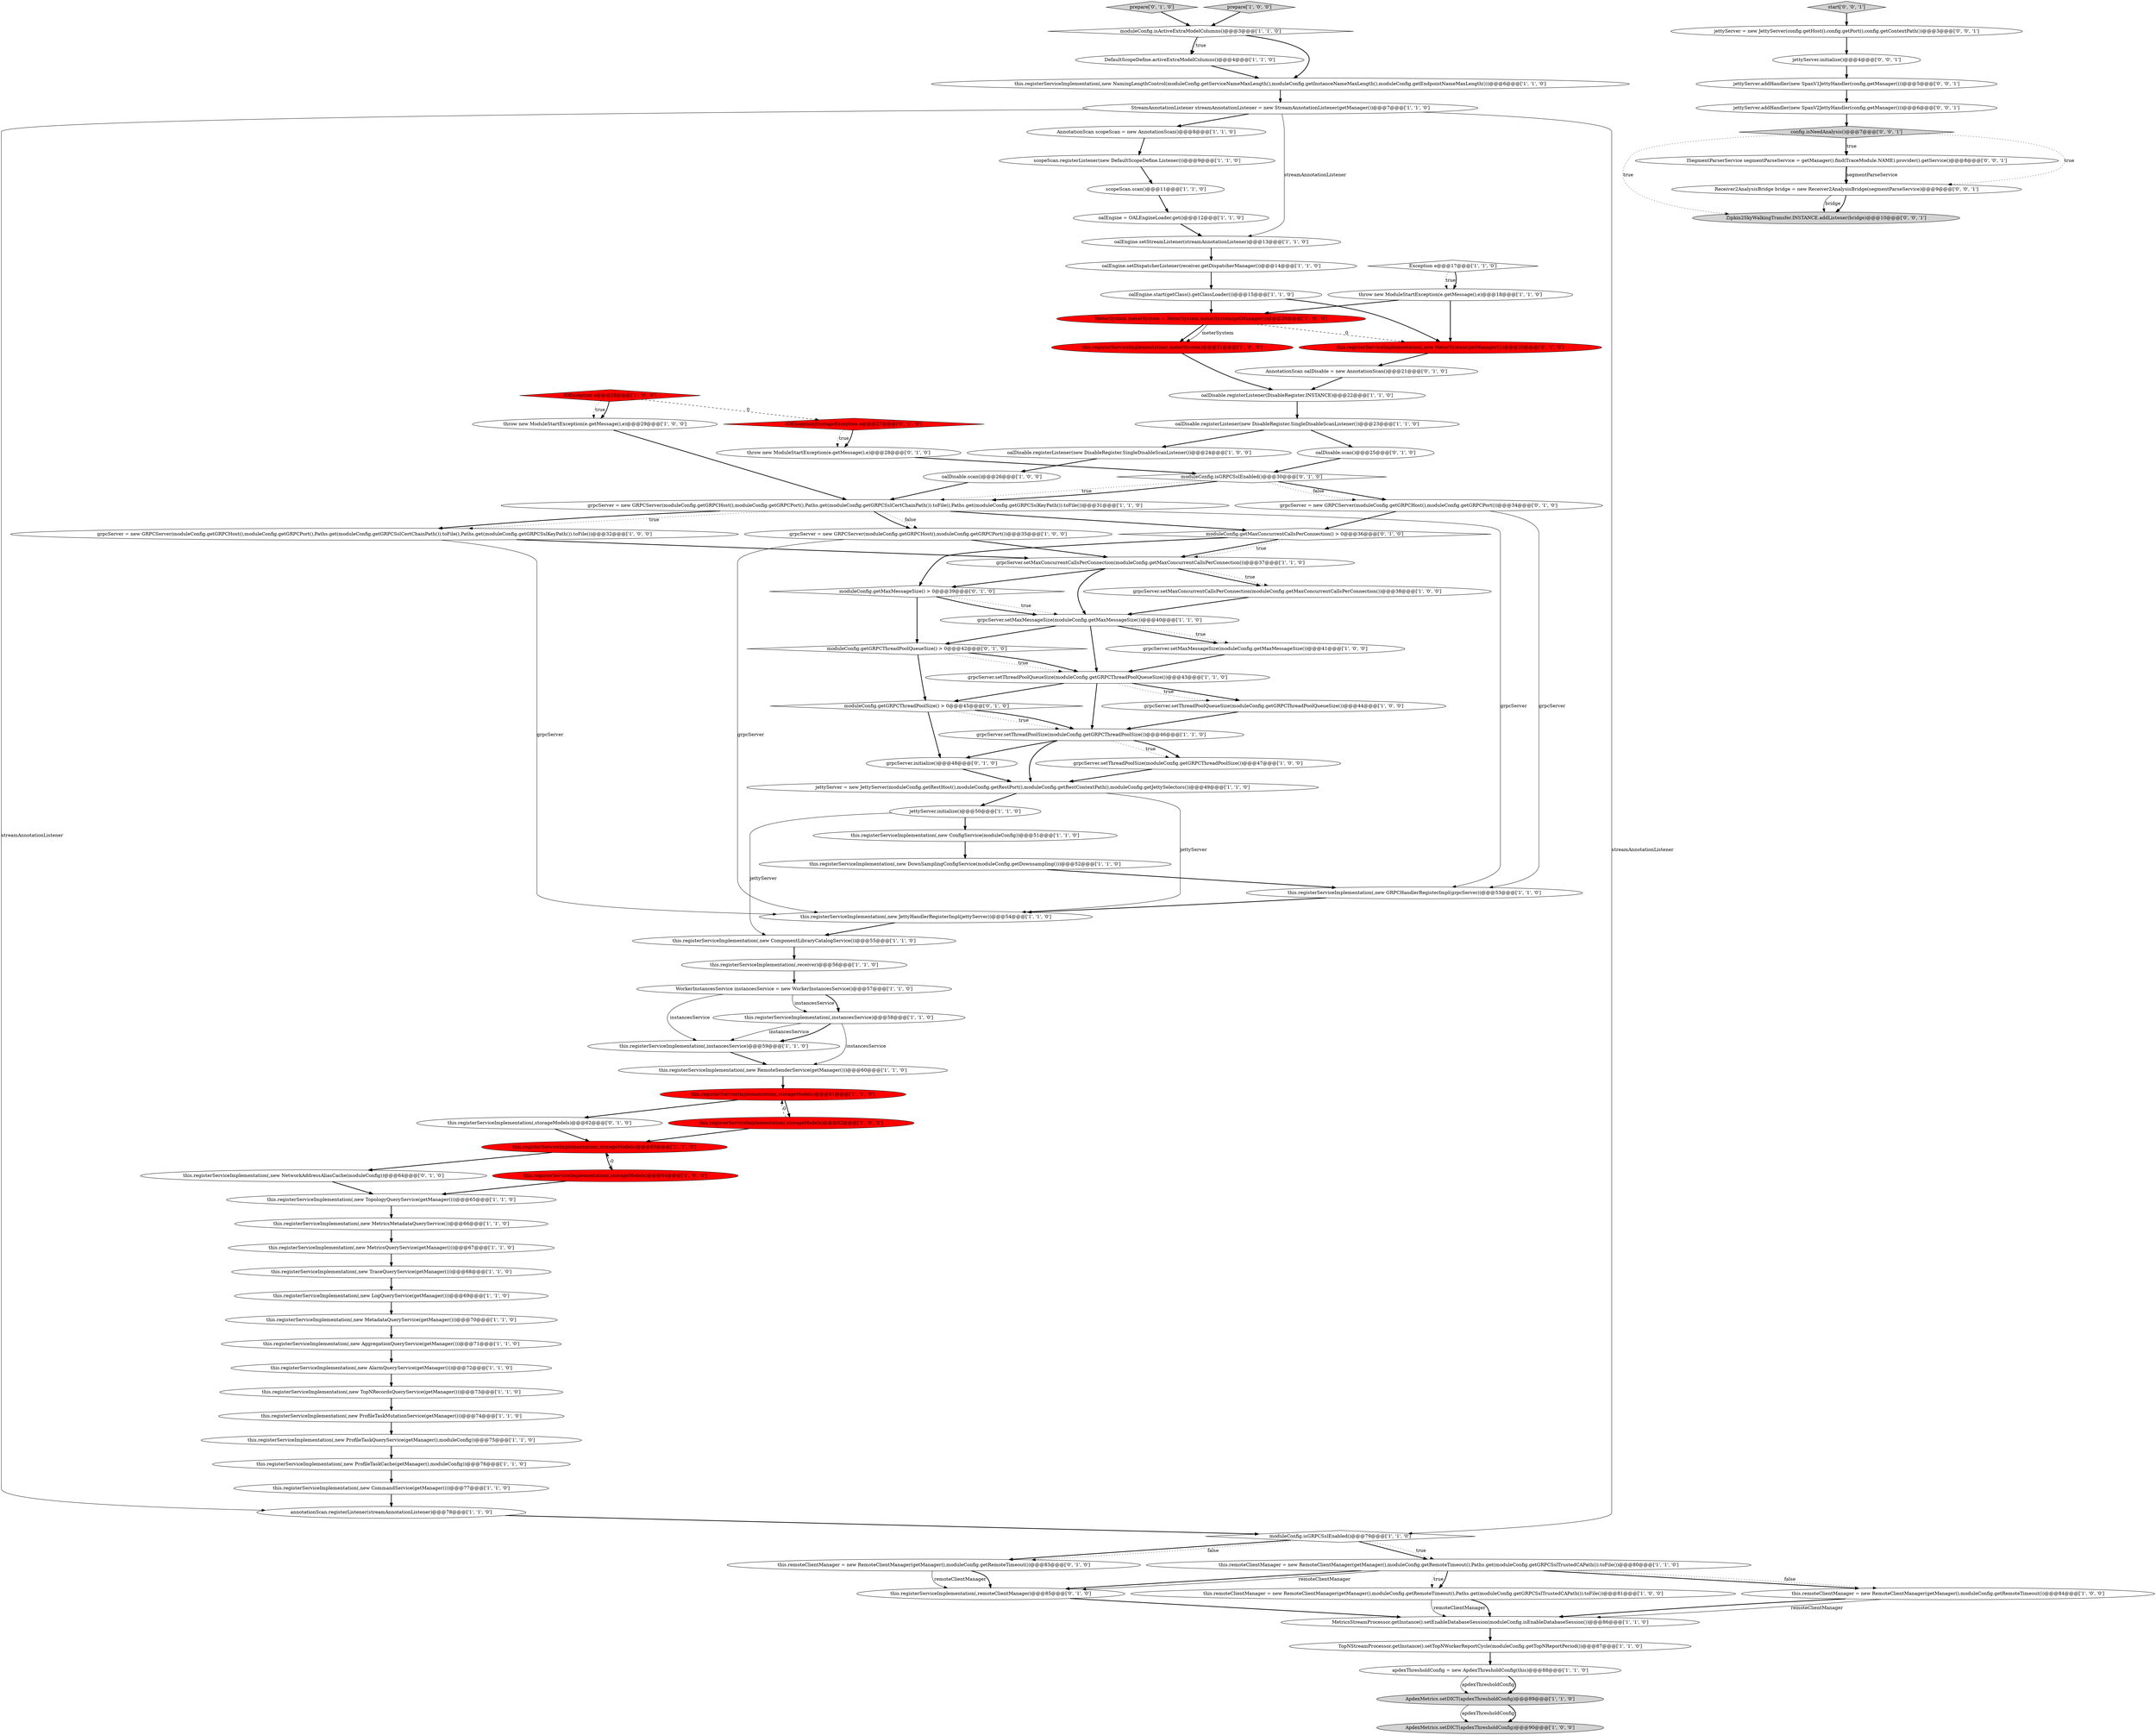digraph {
66 [style = filled, label = "grpcServer = new GRPCServer(moduleConfig.getGRPCHost(),moduleConfig.getGRPCPort(),Paths.get(moduleConfig.getGRPCSslCertChainPath()).toFile(),Paths.get(moduleConfig.getGRPCSslKeyPath()).toFile())@@@31@@@['1', '1', '0']", fillcolor = white, shape = ellipse image = "AAA0AAABBB1BBB"];
49 [style = filled, label = "this.registerServiceImplementation(,receiver)@@@56@@@['1', '1', '0']", fillcolor = white, shape = ellipse image = "AAA0AAABBB1BBB"];
12 [style = filled, label = "grpcServer = new GRPCServer(moduleConfig.getGRPCHost(),moduleConfig.getGRPCPort(),Paths.get(moduleConfig.getGRPCSslCertChainPath()).toFile(),Paths.get(moduleConfig.getGRPCSslKeyPath()).toFile())@@@32@@@['1', '0', '0']", fillcolor = white, shape = ellipse image = "AAA0AAABBB1BBB"];
57 [style = filled, label = "grpcServer.setThreadPoolSize(moduleConfig.getGRPCThreadPoolSize())@@@46@@@['1', '1', '0']", fillcolor = white, shape = ellipse image = "AAA0AAABBB1BBB"];
48 [style = filled, label = "this.registerServiceImplementation(,new ProfileTaskMutationService(getManager()))@@@74@@@['1', '1', '0']", fillcolor = white, shape = ellipse image = "AAA0AAABBB1BBB"];
58 [style = filled, label = "oalEngine.setStreamListener(streamAnnotationListener)@@@13@@@['1', '1', '0']", fillcolor = white, shape = ellipse image = "AAA0AAABBB1BBB"];
27 [style = filled, label = "grpcServer = new GRPCServer(moduleConfig.getGRPCHost(),moduleConfig.getGRPCPort())@@@35@@@['1', '0', '0']", fillcolor = white, shape = ellipse image = "AAA0AAABBB1BBB"];
9 [style = filled, label = "this.registerServiceImplementation(,new ComponentLibraryCatalogService())@@@55@@@['1', '1', '0']", fillcolor = white, shape = ellipse image = "AAA0AAABBB1BBB"];
93 [style = filled, label = "jettyServer.addHandler(new SpanV1JettyHandler(config,getManager()))@@@5@@@['0', '0', '1']", fillcolor = white, shape = ellipse image = "AAA0AAABBB3BBB"];
87 [style = filled, label = "this.registerServiceImplementation(,storageModels)@@@62@@@['0', '1', '0']", fillcolor = white, shape = ellipse image = "AAA0AAABBB2BBB"];
23 [style = filled, label = "oalDisable.registerListener(DisableRegister.INSTANCE)@@@22@@@['1', '1', '0']", fillcolor = white, shape = ellipse image = "AAA0AAABBB1BBB"];
37 [style = filled, label = "this.registerServiceImplementation(,new MetricsQueryService(getManager()))@@@67@@@['1', '1', '0']", fillcolor = white, shape = ellipse image = "AAA0AAABBB1BBB"];
75 [style = filled, label = "moduleConfig.isGRPCSslEnabled()@@@30@@@['0', '1', '0']", fillcolor = white, shape = diamond image = "AAA0AAABBB2BBB"];
0 [style = filled, label = "oalEngine.start(getClass().getClassLoader())@@@15@@@['1', '1', '0']", fillcolor = white, shape = ellipse image = "AAA0AAABBB1BBB"];
86 [style = filled, label = "moduleConfig.getMaxMessageSize() > 0@@@39@@@['0', '1', '0']", fillcolor = white, shape = diamond image = "AAA0AAABBB2BBB"];
68 [style = filled, label = "this.registerServiceImplementation(,new MetricsMetadataQueryService())@@@66@@@['1', '1', '0']", fillcolor = white, shape = ellipse image = "AAA0AAABBB1BBB"];
85 [style = filled, label = "prepare['0', '1', '0']", fillcolor = lightgray, shape = diamond image = "AAA0AAABBB2BBB"];
16 [style = filled, label = "throw new ModuleStartException(e.getMessage(),e)@@@29@@@['1', '0', '0']", fillcolor = white, shape = ellipse image = "AAA0AAABBB1BBB"];
29 [style = filled, label = "Exception e@@@17@@@['1', '1', '0']", fillcolor = white, shape = diamond image = "AAA0AAABBB1BBB"];
33 [style = filled, label = "jettyServer.initialize()@@@50@@@['1', '1', '0']", fillcolor = white, shape = ellipse image = "AAA0AAABBB1BBB"];
62 [style = filled, label = "this.registerServiceImplementation(,new TraceQueryService(getManager()))@@@68@@@['1', '1', '0']", fillcolor = white, shape = ellipse image = "AAA0AAABBB1BBB"];
52 [style = filled, label = "oalDisable.registerListener(new DisableRegister.SingleDisableScanListener())@@@23@@@['1', '1', '0']", fillcolor = white, shape = ellipse image = "AAA0AAABBB1BBB"];
64 [style = filled, label = "WorkerInstancesService instancesService = new WorkerInstancesService()@@@57@@@['1', '1', '0']", fillcolor = white, shape = ellipse image = "AAA0AAABBB1BBB"];
84 [style = filled, label = "this.registerServiceImplementation(,new NetworkAddressAliasCache(moduleConfig))@@@64@@@['0', '1', '0']", fillcolor = white, shape = ellipse image = "AAA0AAABBB2BBB"];
7 [style = filled, label = "this.registerServiceImplementation(,new TopologyQueryService(getManager()))@@@65@@@['1', '1', '0']", fillcolor = white, shape = ellipse image = "AAA0AAABBB1BBB"];
38 [style = filled, label = "MeterSystem meterSystem = MeterSystem.meterSystem(getManager())@@@20@@@['1', '0', '0']", fillcolor = red, shape = ellipse image = "AAA1AAABBB1BBB"];
77 [style = filled, label = "IOException|StorageException e@@@27@@@['0', '1', '0']", fillcolor = red, shape = diamond image = "AAA1AAABBB2BBB"];
54 [style = filled, label = "oalDisable.registerListener(new DisableRegister.SingleDisableScanListener())@@@24@@@['1', '0', '0']", fillcolor = white, shape = ellipse image = "AAA0AAABBB1BBB"];
2 [style = filled, label = "DefaultScopeDefine.activeExtraModelColumns()@@@4@@@['1', '1', '0']", fillcolor = white, shape = ellipse image = "AAA0AAABBB1BBB"];
10 [style = filled, label = "grpcServer.setMaxConcurrentCallsPerConnection(moduleConfig.getMaxConcurrentCallsPerConnection())@@@37@@@['1', '1', '0']", fillcolor = white, shape = ellipse image = "AAA0AAABBB1BBB"];
21 [style = filled, label = "StreamAnnotationListener streamAnnotationListener = new StreamAnnotationListener(getManager())@@@7@@@['1', '1', '0']", fillcolor = white, shape = ellipse image = "AAA0AAABBB1BBB"];
82 [style = filled, label = "AnnotationScan oalDisable = new AnnotationScan()@@@21@@@['0', '1', '0']", fillcolor = white, shape = ellipse image = "AAA0AAABBB2BBB"];
14 [style = filled, label = "grpcServer.setMaxConcurrentCallsPerConnection(moduleConfig.getMaxConcurrentCallsPerConnection())@@@38@@@['1', '0', '0']", fillcolor = white, shape = ellipse image = "AAA0AAABBB1BBB"];
81 [style = filled, label = "throw new ModuleStartException(e.getMessage(),e)@@@28@@@['0', '1', '0']", fillcolor = white, shape = ellipse image = "AAA0AAABBB2BBB"];
65 [style = filled, label = "moduleConfig.isGRPCSslEnabled()@@@79@@@['1', '1', '0']", fillcolor = white, shape = diamond image = "AAA0AAABBB1BBB"];
46 [style = filled, label = "scopeScan.registerListener(new DefaultScopeDefine.Listener())@@@9@@@['1', '1', '0']", fillcolor = white, shape = ellipse image = "AAA0AAABBB1BBB"];
96 [style = filled, label = "start['0', '0', '1']", fillcolor = lightgray, shape = diamond image = "AAA0AAABBB3BBB"];
83 [style = filled, label = "this.registerServiceImplementation(,new MeterSystem(getManager()))@@@20@@@['0', '1', '0']", fillcolor = red, shape = ellipse image = "AAA1AAABBB2BBB"];
34 [style = filled, label = "TopNStreamProcessor.getInstance().setTopNWorkerReportCycle(moduleConfig.getTopNReportPeriod())@@@87@@@['1', '1', '0']", fillcolor = white, shape = ellipse image = "AAA0AAABBB1BBB"];
73 [style = filled, label = "moduleConfig.getMaxConcurrentCallsPerConnection() > 0@@@36@@@['0', '1', '0']", fillcolor = white, shape = diamond image = "AAA0AAABBB2BBB"];
79 [style = filled, label = "this.remoteClientManager = new RemoteClientManager(getManager(),moduleConfig.getRemoteTimeout())@@@83@@@['0', '1', '0']", fillcolor = white, shape = ellipse image = "AAA0AAABBB2BBB"];
18 [style = filled, label = "this.registerServiceImplementation(,new AggregationQueryService(getManager()))@@@71@@@['1', '1', '0']", fillcolor = white, shape = ellipse image = "AAA0AAABBB1BBB"];
41 [style = filled, label = "this.registerServiceImplementation(,new LogQueryService(getManager()))@@@69@@@['1', '1', '0']", fillcolor = white, shape = ellipse image = "AAA0AAABBB1BBB"];
80 [style = filled, label = "moduleConfig.getGRPCThreadPoolSize() > 0@@@45@@@['0', '1', '0']", fillcolor = white, shape = diamond image = "AAA0AAABBB2BBB"];
8 [style = filled, label = "this.registerServiceImplementation(,new JettyHandlerRegisterImpl(jettyServer))@@@54@@@['1', '1', '0']", fillcolor = white, shape = ellipse image = "AAA0AAABBB1BBB"];
74 [style = filled, label = "grpcServer.initialize()@@@48@@@['0', '1', '0']", fillcolor = white, shape = ellipse image = "AAA0AAABBB2BBB"];
70 [style = filled, label = "IOException e@@@28@@@['1', '0', '0']", fillcolor = red, shape = diamond image = "AAA1AAABBB1BBB"];
43 [style = filled, label = "this.registerServiceImplementation(,new ProfileTaskCache(getManager(),moduleConfig))@@@76@@@['1', '1', '0']", fillcolor = white, shape = ellipse image = "AAA0AAABBB1BBB"];
3 [style = filled, label = "this.registerServiceImplementation(,storageModels)@@@62@@@['1', '0', '0']", fillcolor = red, shape = ellipse image = "AAA1AAABBB1BBB"];
4 [style = filled, label = "this.remoteClientManager = new RemoteClientManager(getManager(),moduleConfig.getRemoteTimeout())@@@84@@@['1', '0', '0']", fillcolor = white, shape = ellipse image = "AAA0AAABBB1BBB"];
69 [style = filled, label = "this.registerServiceImplementation(,new CommandService(getManager()))@@@77@@@['1', '1', '0']", fillcolor = white, shape = ellipse image = "AAA0AAABBB1BBB"];
40 [style = filled, label = "throw new ModuleStartException(e.getMessage(),e)@@@18@@@['1', '1', '0']", fillcolor = white, shape = ellipse image = "AAA0AAABBB1BBB"];
44 [style = filled, label = "grpcServer.setMaxMessageSize(moduleConfig.getMaxMessageSize())@@@41@@@['1', '0', '0']", fillcolor = white, shape = ellipse image = "AAA0AAABBB1BBB"];
53 [style = filled, label = "grpcServer.setMaxMessageSize(moduleConfig.getMaxMessageSize())@@@40@@@['1', '1', '0']", fillcolor = white, shape = ellipse image = "AAA0AAABBB1BBB"];
6 [style = filled, label = "oalDisable.scan()@@@26@@@['1', '0', '0']", fillcolor = white, shape = ellipse image = "AAA0AAABBB1BBB"];
61 [style = filled, label = "this.registerServiceImplementation(,new GRPCHandlerRegisterImpl(grpcServer))@@@53@@@['1', '1', '0']", fillcolor = white, shape = ellipse image = "AAA0AAABBB1BBB"];
59 [style = filled, label = "this.registerServiceImplementation(,storageModels)@@@61@@@['1', '1', '0']", fillcolor = red, shape = ellipse image = "AAA1AAABBB1BBB"];
36 [style = filled, label = "moduleConfig.isActiveExtraModelColumns()@@@3@@@['1', '1', '0']", fillcolor = white, shape = diamond image = "AAA0AAABBB1BBB"];
63 [style = filled, label = "grpcServer.setThreadPoolQueueSize(moduleConfig.getGRPCThreadPoolQueueSize())@@@44@@@['1', '0', '0']", fillcolor = white, shape = ellipse image = "AAA0AAABBB1BBB"];
22 [style = filled, label = "ApdexMetrics.setDICT(apdexThresholdConfig)@@@90@@@['1', '0', '0']", fillcolor = lightgray, shape = ellipse image = "AAA0AAABBB1BBB"];
24 [style = filled, label = "MetricsStreamProcessor.getInstance().setEnableDatabaseSession(moduleConfig.isEnableDatabaseSession())@@@86@@@['1', '1', '0']", fillcolor = white, shape = ellipse image = "AAA0AAABBB1BBB"];
11 [style = filled, label = "this.registerServiceImplementation(,new AlarmQueryService(getManager()))@@@72@@@['1', '1', '0']", fillcolor = white, shape = ellipse image = "AAA0AAABBB1BBB"];
60 [style = filled, label = "this.registerServiceImplementation(,new ProfileTaskQueryService(getManager(),moduleConfig))@@@75@@@['1', '1', '0']", fillcolor = white, shape = ellipse image = "AAA0AAABBB1BBB"];
90 [style = filled, label = "config.isNeedAnalysis()@@@7@@@['0', '0', '1']", fillcolor = lightgray, shape = diamond image = "AAA0AAABBB3BBB"];
51 [style = filled, label = "ApdexMetrics.setDICT(apdexThresholdConfig)@@@89@@@['1', '1', '0']", fillcolor = lightgray, shape = ellipse image = "AAA0AAABBB1BBB"];
45 [style = filled, label = "this.registerServiceImplementation(,storageModels)@@@63@@@['1', '1', '0']", fillcolor = red, shape = ellipse image = "AAA1AAABBB1BBB"];
13 [style = filled, label = "this.registerServiceImplementation(,instancesService)@@@59@@@['1', '1', '0']", fillcolor = white, shape = ellipse image = "AAA0AAABBB1BBB"];
88 [style = filled, label = "moduleConfig.getGRPCThreadPoolQueueSize() > 0@@@42@@@['0', '1', '0']", fillcolor = white, shape = diamond image = "AAA0AAABBB2BBB"];
1 [style = filled, label = "this.registerServiceImplementation(,storageModels)@@@64@@@['1', '0', '0']", fillcolor = red, shape = ellipse image = "AAA1AAABBB1BBB"];
25 [style = filled, label = "this.registerServiceImplementation(,new DownSamplingConfigService(moduleConfig.getDownsampling()))@@@52@@@['1', '1', '0']", fillcolor = white, shape = ellipse image = "AAA0AAABBB1BBB"];
67 [style = filled, label = "this.remoteClientManager = new RemoteClientManager(getManager(),moduleConfig.getRemoteTimeout(),Paths.get(moduleConfig.getGRPCSslTrustedCAPath()).toFile())@@@80@@@['1', '1', '0']", fillcolor = white, shape = ellipse image = "AAA0AAABBB1BBB"];
97 [style = filled, label = "Receiver2AnalysisBridge bridge = new Receiver2AnalysisBridge(segmentParseService)@@@9@@@['0', '0', '1']", fillcolor = white, shape = ellipse image = "AAA0AAABBB3BBB"];
55 [style = filled, label = "oalEngine = OALEngineLoader.get()@@@12@@@['1', '1', '0']", fillcolor = white, shape = ellipse image = "AAA0AAABBB1BBB"];
72 [style = filled, label = "grpcServer = new GRPCServer(moduleConfig.getGRPCHost(),moduleConfig.getGRPCPort())@@@34@@@['0', '1', '0']", fillcolor = white, shape = ellipse image = "AAA0AAABBB2BBB"];
20 [style = filled, label = "this.remoteClientManager = new RemoteClientManager(getManager(),moduleConfig.getRemoteTimeout(),Paths.get(moduleConfig.getGRPCSslTrustedCAPath()).toFile())@@@81@@@['1', '0', '0']", fillcolor = white, shape = ellipse image = "AAA0AAABBB1BBB"];
15 [style = filled, label = "this.registerServiceImplementation(,new TopNRecordsQueryService(getManager()))@@@73@@@['1', '1', '0']", fillcolor = white, shape = ellipse image = "AAA0AAABBB1BBB"];
89 [style = filled, label = "jettyServer.addHandler(new SpanV2JettyHandler(config,getManager()))@@@6@@@['0', '0', '1']", fillcolor = white, shape = ellipse image = "AAA0AAABBB3BBB"];
32 [style = filled, label = "scopeScan.scan()@@@11@@@['1', '1', '0']", fillcolor = white, shape = ellipse image = "AAA0AAABBB1BBB"];
30 [style = filled, label = "apdexThresholdConfig = new ApdexThresholdConfig(this)@@@88@@@['1', '1', '0']", fillcolor = white, shape = ellipse image = "AAA0AAABBB1BBB"];
39 [style = filled, label = "grpcServer.setThreadPoolSize(moduleConfig.getGRPCThreadPoolSize())@@@47@@@['1', '0', '0']", fillcolor = white, shape = ellipse image = "AAA0AAABBB1BBB"];
47 [style = filled, label = "this.registerServiceImplementation(,new RemoteSenderService(getManager()))@@@60@@@['1', '1', '0']", fillcolor = white, shape = ellipse image = "AAA0AAABBB1BBB"];
78 [style = filled, label = "this.registerServiceImplementation(,remoteClientManager)@@@85@@@['0', '1', '0']", fillcolor = white, shape = ellipse image = "AAA0AAABBB2BBB"];
42 [style = filled, label = "this.registerServiceImplementation(,new ConfigService(moduleConfig))@@@51@@@['1', '1', '0']", fillcolor = white, shape = ellipse image = "AAA0AAABBB1BBB"];
5 [style = filled, label = "oalEngine.setDispatcherListener(receiver.getDispatcherManager())@@@14@@@['1', '1', '0']", fillcolor = white, shape = ellipse image = "AAA0AAABBB1BBB"];
56 [style = filled, label = "grpcServer.setThreadPoolQueueSize(moduleConfig.getGRPCThreadPoolQueueSize())@@@43@@@['1', '1', '0']", fillcolor = white, shape = ellipse image = "AAA0AAABBB1BBB"];
91 [style = filled, label = "jettyServer.initialize()@@@4@@@['0', '0', '1']", fillcolor = white, shape = ellipse image = "AAA0AAABBB3BBB"];
92 [style = filled, label = "Zipkin2SkyWalkingTransfer.INSTANCE.addListener(bridge)@@@10@@@['0', '0', '1']", fillcolor = lightgray, shape = ellipse image = "AAA0AAABBB3BBB"];
31 [style = filled, label = "prepare['1', '0', '0']", fillcolor = lightgray, shape = diamond image = "AAA0AAABBB1BBB"];
28 [style = filled, label = "this.registerServiceImplementation(,instancesService)@@@58@@@['1', '1', '0']", fillcolor = white, shape = ellipse image = "AAA0AAABBB1BBB"];
17 [style = filled, label = "this.registerServiceImplementation(,meterSystem)@@@21@@@['1', '0', '0']", fillcolor = red, shape = ellipse image = "AAA1AAABBB1BBB"];
35 [style = filled, label = "AnnotationScan scopeScan = new AnnotationScan()@@@8@@@['1', '1', '0']", fillcolor = white, shape = ellipse image = "AAA0AAABBB1BBB"];
26 [style = filled, label = "this.registerServiceImplementation(,new NamingLengthControl(moduleConfig.getServiceNameMaxLength(),moduleConfig.getInstanceNameMaxLength(),moduleConfig.getEndpointNameMaxLength()))@@@6@@@['1', '1', '0']", fillcolor = white, shape = ellipse image = "AAA0AAABBB1BBB"];
19 [style = filled, label = "annotationScan.registerListener(streamAnnotationListener)@@@78@@@['1', '1', '0']", fillcolor = white, shape = ellipse image = "AAA0AAABBB1BBB"];
50 [style = filled, label = "this.registerServiceImplementation(,new MetadataQueryService(getManager()))@@@70@@@['1', '1', '0']", fillcolor = white, shape = ellipse image = "AAA0AAABBB1BBB"];
95 [style = filled, label = "jettyServer = new JettyServer(config.getHost(),config.getPort(),config.getContextPath())@@@3@@@['0', '0', '1']", fillcolor = white, shape = ellipse image = "AAA0AAABBB3BBB"];
94 [style = filled, label = "ISegmentParserService segmentParseService = getManager().find(TraceModule.NAME).provider().getService()@@@8@@@['0', '0', '1']", fillcolor = white, shape = ellipse image = "AAA0AAABBB3BBB"];
76 [style = filled, label = "oalDisable.scan()@@@25@@@['0', '1', '0']", fillcolor = white, shape = ellipse image = "AAA0AAABBB2BBB"];
71 [style = filled, label = "jettyServer = new JettyServer(moduleConfig.getRestHost(),moduleConfig.getRestPort(),moduleConfig.getRestContextPath(),moduleConfig.getJettySelectors())@@@49@@@['1', '1', '0']", fillcolor = white, shape = ellipse image = "AAA0AAABBB1BBB"];
87->45 [style = bold, label=""];
64->13 [style = solid, label="instancesService"];
70->77 [style = dashed, label="0"];
13->47 [style = bold, label=""];
2->26 [style = bold, label=""];
65->67 [style = bold, label=""];
57->39 [style = dotted, label="true"];
4->24 [style = solid, label="remoteClientManager"];
10->53 [style = bold, label=""];
53->44 [style = bold, label=""];
24->34 [style = bold, label=""];
66->12 [style = dotted, label="true"];
66->61 [style = solid, label="grpcServer"];
16->66 [style = bold, label=""];
40->38 [style = bold, label=""];
77->81 [style = dotted, label="true"];
1->45 [style = dashed, label="0"];
66->27 [style = dotted, label="false"];
6->66 [style = bold, label=""];
12->10 [style = bold, label=""];
57->39 [style = bold, label=""];
5->0 [style = bold, label=""];
90->92 [style = dotted, label="true"];
23->52 [style = bold, label=""];
71->33 [style = bold, label=""];
37->62 [style = bold, label=""];
36->2 [style = bold, label=""];
75->66 [style = dotted, label="true"];
33->42 [style = bold, label=""];
67->4 [style = bold, label=""];
72->73 [style = bold, label=""];
73->10 [style = bold, label=""];
88->80 [style = bold, label=""];
80->57 [style = dotted, label="true"];
66->73 [style = bold, label=""];
80->57 [style = bold, label=""];
54->6 [style = bold, label=""];
21->35 [style = bold, label=""];
76->75 [style = bold, label=""];
82->23 [style = bold, label=""];
49->64 [style = bold, label=""];
88->56 [style = dotted, label="true"];
10->14 [style = bold, label=""];
10->86 [style = bold, label=""];
78->24 [style = bold, label=""];
50->18 [style = bold, label=""];
94->97 [style = bold, label=""];
18->11 [style = bold, label=""];
64->28 [style = solid, label="instancesService"];
36->2 [style = dotted, label="true"];
85->36 [style = bold, label=""];
57->71 [style = bold, label=""];
56->57 [style = bold, label=""];
94->97 [style = solid, label="segmentParseService"];
67->4 [style = dotted, label="false"];
0->38 [style = bold, label=""];
45->1 [style = bold, label=""];
21->19 [style = solid, label="streamAnnotationListener"];
75->66 [style = bold, label=""];
77->81 [style = bold, label=""];
7->68 [style = bold, label=""];
0->83 [style = bold, label=""];
95->91 [style = bold, label=""];
30->51 [style = solid, label="apdexThresholdConfig"];
61->8 [style = bold, label=""];
29->40 [style = dotted, label="true"];
65->67 [style = dotted, label="true"];
79->78 [style = solid, label="remoteClientManager"];
29->40 [style = bold, label=""];
53->56 [style = bold, label=""];
43->69 [style = bold, label=""];
70->16 [style = dotted, label="true"];
57->74 [style = bold, label=""];
38->17 [style = bold, label=""];
41->50 [style = bold, label=""];
52->54 [style = bold, label=""];
67->20 [style = dotted, label="true"];
44->56 [style = bold, label=""];
45->84 [style = bold, label=""];
4->24 [style = bold, label=""];
73->10 [style = dotted, label="true"];
90->94 [style = dotted, label="true"];
42->25 [style = bold, label=""];
3->45 [style = bold, label=""];
12->8 [style = solid, label="grpcServer"];
63->57 [style = bold, label=""];
65->79 [style = bold, label=""];
28->47 [style = solid, label="instancesService"];
84->7 [style = bold, label=""];
31->36 [style = bold, label=""];
65->79 [style = dotted, label="false"];
67->78 [style = bold, label=""];
1->7 [style = bold, label=""];
47->59 [style = bold, label=""];
17->23 [style = bold, label=""];
26->21 [style = bold, label=""];
70->16 [style = bold, label=""];
66->12 [style = bold, label=""];
38->17 [style = solid, label="meterSystem"];
62->41 [style = bold, label=""];
53->44 [style = dotted, label="true"];
27->10 [style = bold, label=""];
81->75 [style = bold, label=""];
15->48 [style = bold, label=""];
56->80 [style = bold, label=""];
33->9 [style = solid, label="jettyServer"];
75->72 [style = bold, label=""];
59->87 [style = bold, label=""];
86->53 [style = dotted, label="true"];
56->63 [style = bold, label=""];
38->83 [style = dashed, label="0"];
28->13 [style = solid, label="instancesService"];
9->49 [style = bold, label=""];
60->43 [style = bold, label=""];
59->3 [style = bold, label=""];
46->32 [style = bold, label=""];
14->53 [style = bold, label=""];
93->89 [style = bold, label=""];
88->56 [style = bold, label=""];
21->65 [style = solid, label="streamAnnotationListener"];
51->22 [style = solid, label="apdexThresholdConfig"];
96->95 [style = bold, label=""];
71->8 [style = solid, label="jettyServer"];
91->93 [style = bold, label=""];
52->76 [style = bold, label=""];
39->71 [style = bold, label=""];
97->92 [style = bold, label=""];
86->88 [style = bold, label=""];
74->71 [style = bold, label=""];
40->83 [style = bold, label=""];
3->59 [style = dashed, label="0"];
28->13 [style = bold, label=""];
68->37 [style = bold, label=""];
19->65 [style = bold, label=""];
75->72 [style = dotted, label="false"];
36->26 [style = bold, label=""];
48->60 [style = bold, label=""];
90->94 [style = bold, label=""];
97->92 [style = solid, label="bridge"];
20->24 [style = solid, label="remoteClientManager"];
53->88 [style = bold, label=""];
34->30 [style = bold, label=""];
11->15 [style = bold, label=""];
27->8 [style = solid, label="grpcServer"];
67->78 [style = solid, label="remoteClientManager"];
10->14 [style = dotted, label="true"];
83->82 [style = bold, label=""];
30->51 [style = bold, label=""];
73->86 [style = bold, label=""];
67->20 [style = bold, label=""];
32->55 [style = bold, label=""];
66->27 [style = bold, label=""];
80->74 [style = bold, label=""];
72->61 [style = solid, label="grpcServer"];
79->78 [style = bold, label=""];
86->53 [style = bold, label=""];
21->58 [style = solid, label="streamAnnotationListener"];
51->22 [style = bold, label=""];
58->5 [style = bold, label=""];
8->9 [style = bold, label=""];
89->90 [style = bold, label=""];
56->63 [style = dotted, label="true"];
25->61 [style = bold, label=""];
90->97 [style = dotted, label="true"];
64->28 [style = bold, label=""];
20->24 [style = bold, label=""];
55->58 [style = bold, label=""];
69->19 [style = bold, label=""];
35->46 [style = bold, label=""];
}
